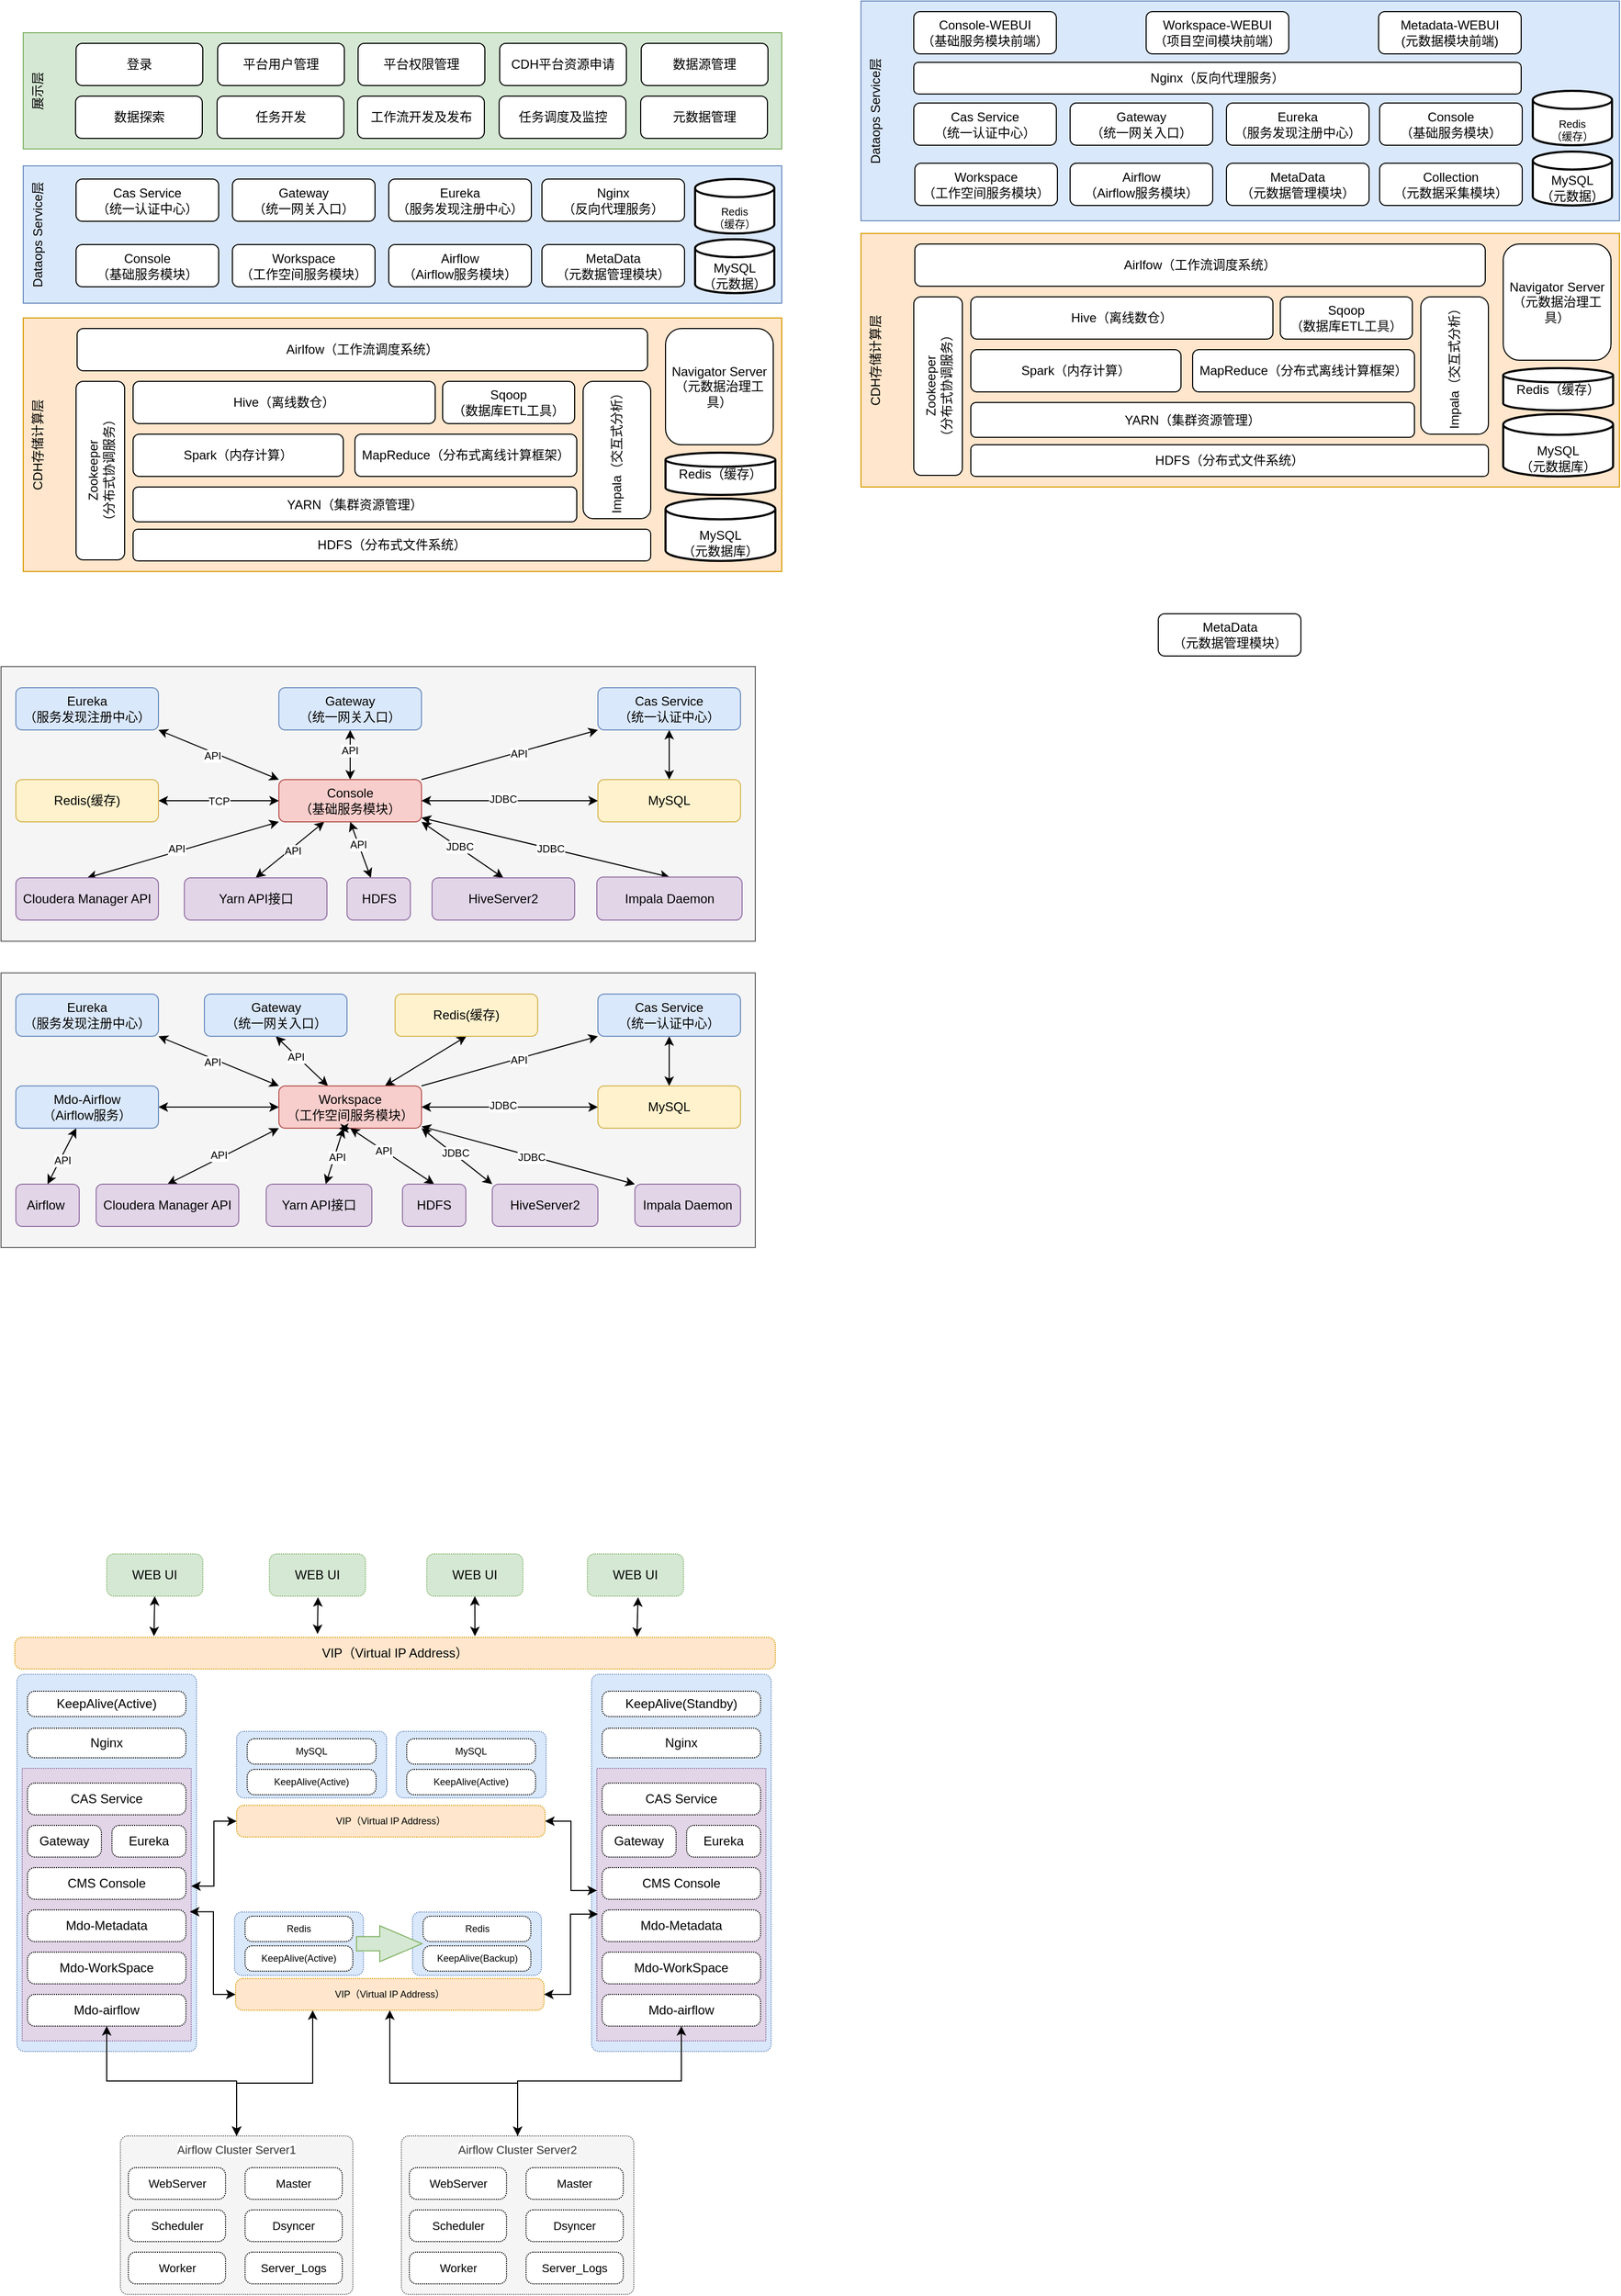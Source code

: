 <mxfile version="20.0.4" type="github">
  <diagram id="oWH_SK-iqgNCPnG6fPYH" name="Page-1">
    <mxGraphModel dx="1236" dy="1955" grid="1" gridSize="10" guides="1" tooltips="1" connect="1" arrows="1" fold="1" page="1" pageScale="1" pageWidth="827" pageHeight="1169" math="0" shadow="0">
      <root>
        <mxCell id="0" />
        <mxCell id="1" parent="0" />
        <mxCell id="x_IECBm6aQpzs8IEv9Kb-131" value="" style="rounded=0;whiteSpace=wrap;html=1;align=center;horizontal=0;verticalAlign=top;fillColor=#f5f5f5;strokeColor=#666666;fontColor=#333333;" vertex="1" parent="1">
          <mxGeometry x="66" y="-440" width="714" height="260" as="geometry" />
        </mxCell>
        <mxCell id="vZHb_LdkEPTU56aYvnZh-6" value="WEB UI" style="rounded=1;whiteSpace=wrap;html=1;absoluteArcSize=1;arcSize=14;strokeWidth=1;dashed=1;fillColor=#d5e8d4;dashPattern=1 1;strokeColor=#82b366;" parent="1" vertex="1">
          <mxGeometry x="166" y="400" width="91" height="40" as="geometry" />
        </mxCell>
        <mxCell id="vZHb_LdkEPTU56aYvnZh-9" value="VIP（Virtual IP Address）" style="rounded=1;whiteSpace=wrap;html=1;absoluteArcSize=1;arcSize=14;strokeWidth=1;dashed=1;dashPattern=1 1;fillColor=#ffe6cc;strokeColor=#d79b00;" parent="1" vertex="1">
          <mxGeometry x="79" y="479" width="720" height="30" as="geometry" />
        </mxCell>
        <mxCell id="vZHb_LdkEPTU56aYvnZh-14" value="WEB UI" style="rounded=1;whiteSpace=wrap;html=1;absoluteArcSize=1;arcSize=14;strokeWidth=1;dashed=1;fillColor=#d5e8d4;dashPattern=1 1;strokeColor=#82b366;" parent="1" vertex="1">
          <mxGeometry x="320" y="400" width="91" height="40" as="geometry" />
        </mxCell>
        <mxCell id="vZHb_LdkEPTU56aYvnZh-15" value="WEB UI" style="rounded=1;whiteSpace=wrap;html=1;absoluteArcSize=1;arcSize=14;strokeWidth=1;dashed=1;fillColor=#d5e8d4;dashPattern=1 1;strokeColor=#82b366;" parent="1" vertex="1">
          <mxGeometry x="621" y="400" width="91" height="40" as="geometry" />
        </mxCell>
        <mxCell id="vZHb_LdkEPTU56aYvnZh-17" value="" style="rounded=1;whiteSpace=wrap;html=1;absoluteArcSize=1;arcSize=14;strokeWidth=1;dashed=1;dashPattern=1 1;fillColor=#dae8fc;strokeColor=#6c8ebf;" parent="1" vertex="1">
          <mxGeometry x="81" y="514" width="170" height="357" as="geometry" />
        </mxCell>
        <mxCell id="vZHb_LdkEPTU56aYvnZh-19" value="KeepAlive(Active)" style="rounded=1;whiteSpace=wrap;html=1;absoluteArcSize=1;arcSize=14;strokeWidth=1;dashed=1;dashPattern=1 1;fillColor=default;gradientColor=none;" parent="1" vertex="1">
          <mxGeometry x="91" y="530" width="150" height="24" as="geometry" />
        </mxCell>
        <mxCell id="vZHb_LdkEPTU56aYvnZh-21" value="Nginx" style="rounded=1;whiteSpace=wrap;html=1;absoluteArcSize=1;arcSize=14;strokeWidth=1;dashed=1;dashPattern=1 1;fillColor=default;gradientColor=none;" parent="1" vertex="1">
          <mxGeometry x="91" y="565" width="150" height="28" as="geometry" />
        </mxCell>
        <mxCell id="vZHb_LdkEPTU56aYvnZh-37" value="WEB UI" style="rounded=1;whiteSpace=wrap;html=1;absoluteArcSize=1;arcSize=14;strokeWidth=1;dashed=1;fillColor=#d5e8d4;dashPattern=1 1;strokeColor=#82b366;" parent="1" vertex="1">
          <mxGeometry x="469" y="400" width="91" height="40" as="geometry" />
        </mxCell>
        <mxCell id="vZHb_LdkEPTU56aYvnZh-38" value="" style="rounded=1;whiteSpace=wrap;html=1;absoluteArcSize=1;arcSize=14;strokeWidth=1;dashed=1;dashPattern=1 1;fillColor=#dae8fc;strokeColor=#6c8ebf;" parent="1" vertex="1">
          <mxGeometry x="625" y="514" width="170" height="357" as="geometry" />
        </mxCell>
        <mxCell id="vZHb_LdkEPTU56aYvnZh-39" value="KeepAlive(Standby)" style="rounded=1;whiteSpace=wrap;html=1;absoluteArcSize=1;arcSize=14;strokeWidth=1;dashed=1;dashPattern=1 1;fillColor=default;gradientColor=none;" parent="1" vertex="1">
          <mxGeometry x="635" y="530" width="150" height="24" as="geometry" />
        </mxCell>
        <mxCell id="vZHb_LdkEPTU56aYvnZh-40" value="Nginx" style="rounded=1;whiteSpace=wrap;html=1;absoluteArcSize=1;arcSize=14;strokeWidth=1;dashed=1;dashPattern=1 1;fillColor=default;gradientColor=none;" parent="1" vertex="1">
          <mxGeometry x="635" y="565" width="150" height="28" as="geometry" />
        </mxCell>
        <mxCell id="vZHb_LdkEPTU56aYvnZh-51" value="" style="endArrow=classic;startArrow=classic;html=1;rounded=0;exitX=0.605;exitY=-0.037;exitDx=0;exitDy=0;exitPerimeter=0;entryX=0.5;entryY=1;entryDx=0;entryDy=0;" parent="1" source="vZHb_LdkEPTU56aYvnZh-9" target="vZHb_LdkEPTU56aYvnZh-37" edge="1">
          <mxGeometry width="50" height="50" relative="1" as="geometry">
            <mxPoint x="504.16" y="461" as="sourcePoint" />
            <mxPoint x="509" y="431" as="targetPoint" />
          </mxGeometry>
        </mxCell>
        <mxCell id="vZHb_LdkEPTU56aYvnZh-52" value="" style="endArrow=classic;startArrow=classic;html=1;rounded=0;exitX=0.183;exitY=-0.037;exitDx=0;exitDy=0;exitPerimeter=0;entryX=0.5;entryY=1;entryDx=0;entryDy=0;" parent="1" source="vZHb_LdkEPTU56aYvnZh-9" target="vZHb_LdkEPTU56aYvnZh-6" edge="1">
          <mxGeometry width="50" height="50" relative="1" as="geometry">
            <mxPoint x="243.66" y="452" as="sourcePoint" />
            <mxPoint x="243.66" y="412" as="targetPoint" />
          </mxGeometry>
        </mxCell>
        <mxCell id="vZHb_LdkEPTU56aYvnZh-53" value="" style="endArrow=classic;startArrow=classic;html=1;rounded=0;exitX=0.398;exitY=-0.106;exitDx=0;exitDy=0;exitPerimeter=0;" parent="1" source="vZHb_LdkEPTU56aYvnZh-9" edge="1">
          <mxGeometry width="50" height="50" relative="1" as="geometry">
            <mxPoint x="366" y="451" as="sourcePoint" />
            <mxPoint x="366" y="441" as="targetPoint" />
          </mxGeometry>
        </mxCell>
        <mxCell id="vZHb_LdkEPTU56aYvnZh-55" value="" style="endArrow=classic;startArrow=classic;html=1;rounded=0;exitX=0.818;exitY=-0.014;exitDx=0;exitDy=0;exitPerimeter=0;" parent="1" source="vZHb_LdkEPTU56aYvnZh-9" edge="1">
          <mxGeometry width="50" height="50" relative="1" as="geometry">
            <mxPoint x="633.66" y="477" as="sourcePoint" />
            <mxPoint x="669" y="441" as="targetPoint" />
          </mxGeometry>
        </mxCell>
        <mxCell id="vZHb_LdkEPTU56aYvnZh-56" value="" style="rounded=1;whiteSpace=wrap;html=1;absoluteArcSize=1;arcSize=14;strokeWidth=1;dashed=1;dashPattern=1 1;fillColor=#dae8fc;strokeColor=#6c8ebf;fontSize=9;" parent="1" vertex="1">
          <mxGeometry x="287" y="739" width="122" height="60" as="geometry" />
        </mxCell>
        <mxCell id="vZHb_LdkEPTU56aYvnZh-57" value="KeepAlive(Active)" style="rounded=1;whiteSpace=wrap;html=1;absoluteArcSize=1;arcSize=14;strokeWidth=1;dashed=1;dashPattern=1 1;fillColor=default;gradientColor=none;fontSize=9;" parent="1" vertex="1">
          <mxGeometry x="297" y="771" width="102" height="24" as="geometry" />
        </mxCell>
        <mxCell id="vZHb_LdkEPTU56aYvnZh-58" value="Redis" style="rounded=1;whiteSpace=wrap;html=1;absoluteArcSize=1;arcSize=14;strokeWidth=1;dashed=1;dashPattern=1 1;fillColor=default;gradientColor=none;fontSize=9;" parent="1" vertex="1">
          <mxGeometry x="297" y="743" width="102" height="24" as="geometry" />
        </mxCell>
        <mxCell id="vZHb_LdkEPTU56aYvnZh-64" value="VIP（Virtual IP Address）" style="rounded=1;whiteSpace=wrap;html=1;absoluteArcSize=1;arcSize=14;strokeWidth=1;dashed=1;dashPattern=1 1;fillColor=#ffe6cc;strokeColor=#d79b00;fontSize=9;" parent="1" vertex="1">
          <mxGeometry x="288" y="802" width="292" height="30" as="geometry" />
        </mxCell>
        <mxCell id="vZHb_LdkEPTU56aYvnZh-65" value="" style="rounded=1;whiteSpace=wrap;html=1;absoluteArcSize=1;arcSize=14;strokeWidth=1;dashed=1;dashPattern=1 1;fillColor=#dae8fc;strokeColor=#6c8ebf;fontSize=9;" parent="1" vertex="1">
          <mxGeometry x="289" y="568" width="142" height="63" as="geometry" />
        </mxCell>
        <mxCell id="vZHb_LdkEPTU56aYvnZh-66" value="KeepAlive(Active)" style="rounded=1;whiteSpace=wrap;html=1;absoluteArcSize=1;arcSize=14;strokeWidth=1;dashed=1;dashPattern=1 1;fillColor=default;gradientColor=none;fontSize=9;" parent="1" vertex="1">
          <mxGeometry x="299" y="604" width="122" height="24" as="geometry" />
        </mxCell>
        <mxCell id="vZHb_LdkEPTU56aYvnZh-67" value="MySQL" style="rounded=1;whiteSpace=wrap;html=1;absoluteArcSize=1;arcSize=14;strokeWidth=1;dashed=1;dashPattern=1 1;fillColor=default;gradientColor=none;fontSize=9;" parent="1" vertex="1">
          <mxGeometry x="299" y="575" width="122" height="24" as="geometry" />
        </mxCell>
        <mxCell id="vZHb_LdkEPTU56aYvnZh-71" value="VIP（Virtual IP Address）" style="rounded=1;whiteSpace=wrap;html=1;absoluteArcSize=1;arcSize=14;strokeWidth=1;dashed=1;dashPattern=1 1;fillColor=#ffe6cc;strokeColor=#d79b00;fontSize=9;" parent="1" vertex="1">
          <mxGeometry x="289" y="638" width="292" height="30" as="geometry" />
        </mxCell>
        <mxCell id="vZHb_LdkEPTU56aYvnZh-73" value="" style="verticalLabelPosition=bottom;verticalAlign=top;html=1;shape=mxgraph.basic.rect;fillColor2=none;strokeWidth=1;size=20;indent=5;dashed=1;dashPattern=1 1;labelBackgroundColor=#ffffff;fontSize=11;fillColor=#e1d5e7;shadow=0;strokeColor=#9673a6;" parent="1" vertex="1">
          <mxGeometry x="86" y="603" width="160" height="258" as="geometry" />
        </mxCell>
        <mxCell id="vZHb_LdkEPTU56aYvnZh-27" value="Gateway" style="rounded=1;whiteSpace=wrap;html=1;absoluteArcSize=1;arcSize=14;strokeWidth=1;dashed=1;dashPattern=1 1;fillColor=default;gradientColor=none;" parent="1" vertex="1">
          <mxGeometry x="91" y="657" width="70" height="30" as="geometry" />
        </mxCell>
        <mxCell id="vZHb_LdkEPTU56aYvnZh-28" value="Eureka" style="rounded=1;whiteSpace=wrap;html=1;absoluteArcSize=1;arcSize=14;strokeWidth=1;dashed=1;dashPattern=1 1;fillColor=default;gradientColor=none;" parent="1" vertex="1">
          <mxGeometry x="171" y="657" width="70" height="30" as="geometry" />
        </mxCell>
        <mxCell id="vZHb_LdkEPTU56aYvnZh-31" value="CAS Service" style="rounded=1;whiteSpace=wrap;html=1;absoluteArcSize=1;arcSize=14;strokeWidth=1;dashed=1;dashPattern=1 1;fillColor=default;gradientColor=none;" parent="1" vertex="1">
          <mxGeometry x="91" y="617" width="150" height="30" as="geometry" />
        </mxCell>
        <mxCell id="vZHb_LdkEPTU56aYvnZh-33" value="CMS Console" style="rounded=1;whiteSpace=wrap;html=1;absoluteArcSize=1;arcSize=14;strokeWidth=1;dashed=1;dashPattern=1 1;fillColor=default;gradientColor=none;" parent="1" vertex="1">
          <mxGeometry x="91" y="697" width="150" height="30" as="geometry" />
        </mxCell>
        <mxCell id="vZHb_LdkEPTU56aYvnZh-34" value="Mdo-airflow" style="rounded=1;whiteSpace=wrap;html=1;absoluteArcSize=1;arcSize=14;strokeWidth=1;dashed=1;dashPattern=1 1;fillColor=default;gradientColor=none;" parent="1" vertex="1">
          <mxGeometry x="91" y="817" width="150" height="30" as="geometry" />
        </mxCell>
        <mxCell id="vZHb_LdkEPTU56aYvnZh-35" value="Mdo-WorkSpace" style="rounded=1;whiteSpace=wrap;html=1;absoluteArcSize=1;arcSize=14;strokeWidth=1;dashed=1;dashPattern=1 1;fillColor=default;gradientColor=none;" parent="1" vertex="1">
          <mxGeometry x="91" y="777" width="150" height="30" as="geometry" />
        </mxCell>
        <mxCell id="vZHb_LdkEPTU56aYvnZh-36" value="Mdo-Metadata" style="rounded=1;whiteSpace=wrap;html=1;absoluteArcSize=1;arcSize=14;strokeWidth=1;dashed=1;dashPattern=1 1;fillColor=default;gradientColor=none;" parent="1" vertex="1">
          <mxGeometry x="91" y="737" width="150" height="30" as="geometry" />
        </mxCell>
        <mxCell id="vZHb_LdkEPTU56aYvnZh-74" value="" style="verticalLabelPosition=bottom;verticalAlign=top;html=1;shape=mxgraph.basic.rect;fillColor2=none;strokeWidth=1;size=20;indent=5;dashed=1;dashPattern=1 1;labelBackgroundColor=#ffffff;fontSize=11;fillColor=#e1d5e7;shadow=0;strokeColor=#9673a6;" parent="1" vertex="1">
          <mxGeometry x="630" y="603" width="160" height="258" as="geometry" />
        </mxCell>
        <mxCell id="vZHb_LdkEPTU56aYvnZh-75" value="Gateway" style="rounded=1;whiteSpace=wrap;html=1;absoluteArcSize=1;arcSize=14;strokeWidth=1;dashed=1;dashPattern=1 1;fillColor=default;gradientColor=none;" parent="1" vertex="1">
          <mxGeometry x="635" y="657" width="70" height="30" as="geometry" />
        </mxCell>
        <mxCell id="vZHb_LdkEPTU56aYvnZh-76" value="Eureka" style="rounded=1;whiteSpace=wrap;html=1;absoluteArcSize=1;arcSize=14;strokeWidth=1;dashed=1;dashPattern=1 1;fillColor=default;gradientColor=none;" parent="1" vertex="1">
          <mxGeometry x="715" y="657" width="70" height="30" as="geometry" />
        </mxCell>
        <mxCell id="vZHb_LdkEPTU56aYvnZh-77" value="CAS Service" style="rounded=1;whiteSpace=wrap;html=1;absoluteArcSize=1;arcSize=14;strokeWidth=1;dashed=1;dashPattern=1 1;fillColor=default;gradientColor=none;" parent="1" vertex="1">
          <mxGeometry x="635" y="617" width="150" height="30" as="geometry" />
        </mxCell>
        <mxCell id="vZHb_LdkEPTU56aYvnZh-78" value="CMS Console" style="rounded=1;whiteSpace=wrap;html=1;absoluteArcSize=1;arcSize=14;strokeWidth=1;dashed=1;dashPattern=1 1;fillColor=default;gradientColor=none;" parent="1" vertex="1">
          <mxGeometry x="635" y="697" width="150" height="30" as="geometry" />
        </mxCell>
        <mxCell id="vZHb_LdkEPTU56aYvnZh-79" value="Mdo-airflow" style="rounded=1;whiteSpace=wrap;html=1;absoluteArcSize=1;arcSize=14;strokeWidth=1;dashed=1;dashPattern=1 1;fillColor=default;gradientColor=none;" parent="1" vertex="1">
          <mxGeometry x="635" y="817" width="150" height="30" as="geometry" />
        </mxCell>
        <mxCell id="vZHb_LdkEPTU56aYvnZh-80" value="Mdo-WorkSpace" style="rounded=1;whiteSpace=wrap;html=1;absoluteArcSize=1;arcSize=14;strokeWidth=1;dashed=1;dashPattern=1 1;fillColor=default;gradientColor=none;" parent="1" vertex="1">
          <mxGeometry x="635" y="777" width="150" height="30" as="geometry" />
        </mxCell>
        <mxCell id="vZHb_LdkEPTU56aYvnZh-81" value="Mdo-Metadata" style="rounded=1;whiteSpace=wrap;html=1;absoluteArcSize=1;arcSize=14;strokeWidth=1;dashed=1;dashPattern=1 1;fillColor=default;gradientColor=none;" parent="1" vertex="1">
          <mxGeometry x="635" y="737" width="150" height="30" as="geometry" />
        </mxCell>
        <mxCell id="vZHb_LdkEPTU56aYvnZh-83" value="" style="endArrow=classic;startArrow=classic;html=1;rounded=0;fontSize=11;entryX=0;entryY=0.5;entryDx=0;entryDy=0;exitX=1;exitY=0.432;exitDx=0;exitDy=0;exitPerimeter=0;edgeStyle=orthogonalEdgeStyle;" parent="1" source="vZHb_LdkEPTU56aYvnZh-73" target="vZHb_LdkEPTU56aYvnZh-71" edge="1">
          <mxGeometry width="50" height="50" relative="1" as="geometry">
            <mxPoint x="369" y="801" as="sourcePoint" />
            <mxPoint x="419" y="751" as="targetPoint" />
          </mxGeometry>
        </mxCell>
        <mxCell id="vZHb_LdkEPTU56aYvnZh-84" value="" style="endArrow=classic;startArrow=classic;html=1;rounded=0;fontSize=11;entryX=1;entryY=0.5;entryDx=0;entryDy=0;exitX=0.001;exitY=0.448;exitDx=0;exitDy=0;exitPerimeter=0;edgeStyle=orthogonalEdgeStyle;" parent="1" source="vZHb_LdkEPTU56aYvnZh-74" target="vZHb_LdkEPTU56aYvnZh-71" edge="1">
          <mxGeometry width="50" height="50" relative="1" as="geometry">
            <mxPoint x="256" y="724.456" as="sourcePoint" />
            <mxPoint x="299" y="626" as="targetPoint" />
          </mxGeometry>
        </mxCell>
        <mxCell id="vZHb_LdkEPTU56aYvnZh-86" value="" style="rounded=1;whiteSpace=wrap;html=1;absoluteArcSize=1;arcSize=14;strokeWidth=1;dashed=1;dashPattern=1 1;fillColor=#dae8fc;strokeColor=#6c8ebf;fontSize=9;" parent="1" vertex="1">
          <mxGeometry x="440" y="568" width="142" height="63" as="geometry" />
        </mxCell>
        <mxCell id="vZHb_LdkEPTU56aYvnZh-87" value="KeepAlive(Active)" style="rounded=1;whiteSpace=wrap;html=1;absoluteArcSize=1;arcSize=14;strokeWidth=1;dashed=1;dashPattern=1 1;fillColor=default;gradientColor=none;fontSize=9;" parent="1" vertex="1">
          <mxGeometry x="450" y="604" width="122" height="24" as="geometry" />
        </mxCell>
        <mxCell id="vZHb_LdkEPTU56aYvnZh-88" value="MySQL" style="rounded=1;whiteSpace=wrap;html=1;absoluteArcSize=1;arcSize=14;strokeWidth=1;dashed=1;dashPattern=1 1;fillColor=default;gradientColor=none;fontSize=9;" parent="1" vertex="1">
          <mxGeometry x="450" y="575" width="122" height="24" as="geometry" />
        </mxCell>
        <mxCell id="vZHb_LdkEPTU56aYvnZh-89" value="" style="endArrow=classic;startArrow=classic;html=1;rounded=0;fontSize=11;exitX=0.992;exitY=0.526;exitDx=0;exitDy=0;exitPerimeter=0;entryX=0;entryY=0.5;entryDx=0;entryDy=0;edgeStyle=orthogonalEdgeStyle;" parent="1" source="vZHb_LdkEPTU56aYvnZh-73" target="vZHb_LdkEPTU56aYvnZh-64" edge="1">
          <mxGeometry width="50" height="50" relative="1" as="geometry">
            <mxPoint x="359" y="861" as="sourcePoint" />
            <mxPoint x="409" y="811" as="targetPoint" />
          </mxGeometry>
        </mxCell>
        <mxCell id="vZHb_LdkEPTU56aYvnZh-90" value="" style="endArrow=classic;startArrow=classic;html=1;rounded=0;fontSize=11;exitX=0.006;exitY=0.535;exitDx=0;exitDy=0;exitPerimeter=0;entryX=1;entryY=0.5;entryDx=0;entryDy=0;edgeStyle=orthogonalEdgeStyle;" parent="1" source="vZHb_LdkEPTU56aYvnZh-74" target="vZHb_LdkEPTU56aYvnZh-64" edge="1">
          <mxGeometry width="50" height="50" relative="1" as="geometry">
            <mxPoint x="409" y="736.998" as="sourcePoint" />
            <mxPoint x="525.78" y="889.29" as="targetPoint" />
          </mxGeometry>
        </mxCell>
        <mxCell id="vZHb_LdkEPTU56aYvnZh-99" value="Airflow Cluster Server1" style="rounded=1;whiteSpace=wrap;html=1;absoluteArcSize=1;arcSize=14;strokeWidth=1;shadow=0;dashed=1;dashPattern=1 1;labelBackgroundColor=#ffffff;fontSize=11;fillColor=#f5f5f5;verticalAlign=top;strokeColor=#666666;fontColor=#333333;" parent="1" vertex="1">
          <mxGeometry x="179" y="951" width="220" height="150" as="geometry" />
        </mxCell>
        <mxCell id="vZHb_LdkEPTU56aYvnZh-101" value="&lt;span style=&quot;font-size: 11px;&quot;&gt;WebServer&lt;/span&gt;" style="rounded=1;whiteSpace=wrap;html=1;absoluteArcSize=1;arcSize=14;strokeWidth=1;shadow=0;dashed=1;dashPattern=1 1;labelBackgroundColor=#ffffff;fontSize=11;fillColor=default;gradientColor=none;" parent="1" vertex="1">
          <mxGeometry x="186.5" y="981" width="92" height="30" as="geometry" />
        </mxCell>
        <mxCell id="vZHb_LdkEPTU56aYvnZh-102" value="&lt;span style=&quot;font-size: 11px;&quot;&gt;Master&lt;/span&gt;" style="rounded=1;whiteSpace=wrap;html=1;absoluteArcSize=1;arcSize=14;strokeWidth=1;shadow=0;dashed=1;dashPattern=1 1;labelBackgroundColor=#ffffff;fontSize=11;fillColor=default;gradientColor=none;" parent="1" vertex="1">
          <mxGeometry x="297" y="981" width="92" height="30" as="geometry" />
        </mxCell>
        <mxCell id="vZHb_LdkEPTU56aYvnZh-103" value="&lt;span style=&quot;font-size: 11px;&quot;&gt;Scheduler&lt;/span&gt;" style="rounded=1;whiteSpace=wrap;html=1;absoluteArcSize=1;arcSize=14;strokeWidth=1;shadow=0;dashed=1;dashPattern=1 1;labelBackgroundColor=#ffffff;fontSize=11;fillColor=default;gradientColor=none;" parent="1" vertex="1">
          <mxGeometry x="186.5" y="1021" width="92" height="30" as="geometry" />
        </mxCell>
        <mxCell id="vZHb_LdkEPTU56aYvnZh-104" value="Dsyncer" style="rounded=1;whiteSpace=wrap;html=1;absoluteArcSize=1;arcSize=14;strokeWidth=1;shadow=0;dashed=1;dashPattern=1 1;labelBackgroundColor=#ffffff;fontSize=11;fillColor=default;gradientColor=none;" parent="1" vertex="1">
          <mxGeometry x="297" y="1021" width="92" height="30" as="geometry" />
        </mxCell>
        <mxCell id="vZHb_LdkEPTU56aYvnZh-105" value="&lt;span style=&quot;font-size: 11px;&quot;&gt;Worker&lt;/span&gt;" style="rounded=1;whiteSpace=wrap;html=1;absoluteArcSize=1;arcSize=14;strokeWidth=1;shadow=0;dashed=1;dashPattern=1 1;labelBackgroundColor=#ffffff;fontSize=11;fillColor=default;gradientColor=none;" parent="1" vertex="1">
          <mxGeometry x="186.5" y="1061" width="92" height="30" as="geometry" />
        </mxCell>
        <mxCell id="vZHb_LdkEPTU56aYvnZh-106" value="&lt;span style=&quot;font-size: 11px;&quot;&gt;Server_Logs&lt;/span&gt;" style="rounded=1;whiteSpace=wrap;html=1;absoluteArcSize=1;arcSize=14;strokeWidth=1;shadow=0;dashed=1;dashPattern=1 1;labelBackgroundColor=#ffffff;fontSize=11;fillColor=default;gradientColor=none;" parent="1" vertex="1">
          <mxGeometry x="297" y="1061" width="92" height="30" as="geometry" />
        </mxCell>
        <mxCell id="vZHb_LdkEPTU56aYvnZh-118" value="" style="edgeStyle=orthogonalEdgeStyle;rounded=0;orthogonalLoop=1;jettySize=auto;html=1;fontSize=11;" parent="1" source="vZHb_LdkEPTU56aYvnZh-107" target="vZHb_LdkEPTU56aYvnZh-64" edge="1">
          <mxGeometry relative="1" as="geometry">
            <Array as="points">
              <mxPoint x="555" y="901" />
              <mxPoint x="434" y="901" />
            </Array>
          </mxGeometry>
        </mxCell>
        <mxCell id="vZHb_LdkEPTU56aYvnZh-107" value="Airflow Cluster Server2" style="rounded=1;whiteSpace=wrap;html=1;absoluteArcSize=1;arcSize=14;strokeWidth=1;shadow=0;dashed=1;dashPattern=1 1;labelBackgroundColor=#ffffff;fontSize=11;fillColor=#f5f5f5;verticalAlign=top;strokeColor=#666666;fontColor=#333333;" parent="1" vertex="1">
          <mxGeometry x="445" y="951" width="220" height="150" as="geometry" />
        </mxCell>
        <mxCell id="vZHb_LdkEPTU56aYvnZh-108" value="&lt;span style=&quot;font-size: 11px;&quot;&gt;WebServer&lt;/span&gt;" style="rounded=1;whiteSpace=wrap;html=1;absoluteArcSize=1;arcSize=14;strokeWidth=1;shadow=0;dashed=1;dashPattern=1 1;labelBackgroundColor=#ffffff;fontSize=11;fillColor=default;gradientColor=none;" parent="1" vertex="1">
          <mxGeometry x="452.5" y="981" width="92" height="30" as="geometry" />
        </mxCell>
        <mxCell id="vZHb_LdkEPTU56aYvnZh-109" value="&lt;span style=&quot;font-size: 11px;&quot;&gt;Master&lt;/span&gt;" style="rounded=1;whiteSpace=wrap;html=1;absoluteArcSize=1;arcSize=14;strokeWidth=1;shadow=0;dashed=1;dashPattern=1 1;labelBackgroundColor=#ffffff;fontSize=11;fillColor=default;gradientColor=none;" parent="1" vertex="1">
          <mxGeometry x="563" y="981" width="92" height="30" as="geometry" />
        </mxCell>
        <mxCell id="vZHb_LdkEPTU56aYvnZh-110" value="&lt;span style=&quot;font-size: 11px;&quot;&gt;Scheduler&lt;/span&gt;" style="rounded=1;whiteSpace=wrap;html=1;absoluteArcSize=1;arcSize=14;strokeWidth=1;shadow=0;dashed=1;dashPattern=1 1;labelBackgroundColor=#ffffff;fontSize=11;fillColor=default;gradientColor=none;" parent="1" vertex="1">
          <mxGeometry x="452.5" y="1021" width="92" height="30" as="geometry" />
        </mxCell>
        <mxCell id="vZHb_LdkEPTU56aYvnZh-111" value="Dsyncer" style="rounded=1;whiteSpace=wrap;html=1;absoluteArcSize=1;arcSize=14;strokeWidth=1;shadow=0;dashed=1;dashPattern=1 1;labelBackgroundColor=#ffffff;fontSize=11;fillColor=default;gradientColor=none;" parent="1" vertex="1">
          <mxGeometry x="563" y="1021" width="92" height="30" as="geometry" />
        </mxCell>
        <mxCell id="vZHb_LdkEPTU56aYvnZh-112" value="&lt;span style=&quot;font-size: 11px;&quot;&gt;Worker&lt;/span&gt;" style="rounded=1;whiteSpace=wrap;html=1;absoluteArcSize=1;arcSize=14;strokeWidth=1;shadow=0;dashed=1;dashPattern=1 1;labelBackgroundColor=#ffffff;fontSize=11;fillColor=default;gradientColor=none;" parent="1" vertex="1">
          <mxGeometry x="452.5" y="1061" width="92" height="30" as="geometry" />
        </mxCell>
        <mxCell id="vZHb_LdkEPTU56aYvnZh-113" value="&lt;span style=&quot;font-size: 11px;&quot;&gt;Server_Logs&lt;/span&gt;" style="rounded=1;whiteSpace=wrap;html=1;absoluteArcSize=1;arcSize=14;strokeWidth=1;shadow=0;dashed=1;dashPattern=1 1;labelBackgroundColor=#ffffff;fontSize=11;fillColor=default;gradientColor=none;" parent="1" vertex="1">
          <mxGeometry x="563" y="1061" width="92" height="30" as="geometry" />
        </mxCell>
        <mxCell id="vZHb_LdkEPTU56aYvnZh-114" value="" style="endArrow=classic;startArrow=classic;html=1;rounded=0;fontSize=11;entryX=0.5;entryY=1;entryDx=0;entryDy=0;exitX=0.5;exitY=0;exitDx=0;exitDy=0;edgeStyle=orthogonalEdgeStyle;" parent="1" source="vZHb_LdkEPTU56aYvnZh-99" target="vZHb_LdkEPTU56aYvnZh-34" edge="1">
          <mxGeometry width="50" height="50" relative="1" as="geometry">
            <mxPoint x="389" y="921" as="sourcePoint" />
            <mxPoint x="439" y="871" as="targetPoint" />
          </mxGeometry>
        </mxCell>
        <mxCell id="vZHb_LdkEPTU56aYvnZh-115" value="" style="endArrow=classic;startArrow=classic;html=1;rounded=0;fontSize=11;entryX=0.5;entryY=1;entryDx=0;entryDy=0;exitX=0.5;exitY=0;exitDx=0;exitDy=0;edgeStyle=orthogonalEdgeStyle;" parent="1" source="vZHb_LdkEPTU56aYvnZh-107" target="vZHb_LdkEPTU56aYvnZh-79" edge="1">
          <mxGeometry width="50" height="50" relative="1" as="geometry">
            <mxPoint x="731.5" y="975" as="sourcePoint" />
            <mxPoint x="608.5" y="871" as="targetPoint" />
          </mxGeometry>
        </mxCell>
        <mxCell id="vZHb_LdkEPTU56aYvnZh-116" value="" style="endArrow=classic;startArrow=classic;html=1;rounded=0;fontSize=11;entryX=0.25;entryY=1;entryDx=0;entryDy=0;exitX=0.5;exitY=0;exitDx=0;exitDy=0;edgeStyle=orthogonalEdgeStyle;" parent="1" source="vZHb_LdkEPTU56aYvnZh-99" target="vZHb_LdkEPTU56aYvnZh-64" edge="1">
          <mxGeometry width="50" height="50" relative="1" as="geometry">
            <mxPoint x="389" y="921" as="sourcePoint" />
            <mxPoint x="439" y="871" as="targetPoint" />
            <Array as="points">
              <mxPoint x="289" y="901" />
              <mxPoint x="361" y="901" />
            </Array>
          </mxGeometry>
        </mxCell>
        <mxCell id="x_IECBm6aQpzs8IEv9Kb-11" value="Dataops Service层" style="rounded=0;whiteSpace=wrap;html=1;align=center;horizontal=0;verticalAlign=top;fillColor=#dae8fc;strokeColor=#6c8ebf;" vertex="1" parent="1">
          <mxGeometry x="87" y="-914" width="718" height="130" as="geometry" />
        </mxCell>
        <mxCell id="x_IECBm6aQpzs8IEv9Kb-12" value="CDH存储计算层" style="rounded=0;whiteSpace=wrap;html=1;align=center;horizontal=0;verticalAlign=top;fillColor=#ffe6cc;strokeColor=#d79b00;" vertex="1" parent="1">
          <mxGeometry x="87" y="-770" width="718" height="240" as="geometry" />
        </mxCell>
        <mxCell id="x_IECBm6aQpzs8IEv9Kb-15" value="MySQL&lt;br&gt;（元数据库）" style="strokeWidth=2;html=1;shape=mxgraph.flowchart.database;whiteSpace=wrap;verticalAlign=bottom;" vertex="1" parent="1">
          <mxGeometry x="695" y="-599" width="104" height="59" as="geometry" />
        </mxCell>
        <mxCell id="x_IECBm6aQpzs8IEv9Kb-17" value="展示层" style="rounded=0;whiteSpace=wrap;html=1;align=center;horizontal=0;verticalAlign=top;fillColor=#d5e8d4;strokeColor=#82b366;" vertex="1" parent="1">
          <mxGeometry x="87" y="-1040" width="718" height="110" as="geometry" />
        </mxCell>
        <mxCell id="x_IECBm6aQpzs8IEv9Kb-18" value="MySQL&lt;br&gt;（元数据）" style="strokeWidth=2;html=1;shape=mxgraph.flowchart.database;whiteSpace=wrap;verticalAlign=bottom;" vertex="1" parent="1">
          <mxGeometry x="723" y="-844.5" width="75" height="51" as="geometry" />
        </mxCell>
        <mxCell id="x_IECBm6aQpzs8IEv9Kb-19" value="Redis（缓存）" style="strokeWidth=2;html=1;shape=mxgraph.flowchart.database;whiteSpace=wrap;verticalAlign=middle;" vertex="1" parent="1">
          <mxGeometry x="695" y="-642.5" width="104" height="40" as="geometry" />
        </mxCell>
        <mxCell id="x_IECBm6aQpzs8IEv9Kb-20" value="Gateway&lt;br&gt;（统一网关入口）" style="rounded=1;whiteSpace=wrap;html=1;" vertex="1" parent="1">
          <mxGeometry x="285" y="-901.5" width="135" height="40" as="geometry" />
        </mxCell>
        <mxCell id="x_IECBm6aQpzs8IEv9Kb-28" value="登录" style="rounded=1;whiteSpace=wrap;html=1;" vertex="1" parent="1">
          <mxGeometry x="137" y="-1030" width="120" height="40" as="geometry" />
        </mxCell>
        <mxCell id="x_IECBm6aQpzs8IEv9Kb-29" value="平台用户管理" style="rounded=1;whiteSpace=wrap;html=1;" vertex="1" parent="1">
          <mxGeometry x="271" y="-1030" width="120" height="40" as="geometry" />
        </mxCell>
        <mxCell id="x_IECBm6aQpzs8IEv9Kb-32" value="HDFS（分布式文件系统）" style="rounded=1;whiteSpace=wrap;html=1;" vertex="1" parent="1">
          <mxGeometry x="191" y="-570" width="490" height="30" as="geometry" />
        </mxCell>
        <mxCell id="x_IECBm6aQpzs8IEv9Kb-35" value="Airlfow（工作流调度系统）" style="rounded=1;whiteSpace=wrap;html=1;" vertex="1" parent="1">
          <mxGeometry x="138" y="-760" width="540" height="40" as="geometry" />
        </mxCell>
        <mxCell id="x_IECBm6aQpzs8IEv9Kb-37" value="YARN（集群资源管理）" style="rounded=1;whiteSpace=wrap;html=1;" vertex="1" parent="1">
          <mxGeometry x="191" y="-610" width="420" height="33" as="geometry" />
        </mxCell>
        <mxCell id="x_IECBm6aQpzs8IEv9Kb-38" value="MapReduce（分布式离线计算框架）" style="rounded=1;whiteSpace=wrap;html=1;" vertex="1" parent="1">
          <mxGeometry x="401" y="-660" width="210" height="40" as="geometry" />
        </mxCell>
        <mxCell id="x_IECBm6aQpzs8IEv9Kb-39" value="Hive（离线数仓）" style="rounded=1;whiteSpace=wrap;html=1;" vertex="1" parent="1">
          <mxGeometry x="191" y="-710" width="286" height="40" as="geometry" />
        </mxCell>
        <mxCell id="x_IECBm6aQpzs8IEv9Kb-40" value="Spark（内存计算）" style="rounded=1;whiteSpace=wrap;html=1;" vertex="1" parent="1">
          <mxGeometry x="191" y="-660" width="199" height="40" as="geometry" />
        </mxCell>
        <mxCell id="x_IECBm6aQpzs8IEv9Kb-41" value="Impala（交互式分析）" style="rounded=1;whiteSpace=wrap;html=1;horizontal=0;" vertex="1" parent="1">
          <mxGeometry x="617" y="-710" width="64" height="130" as="geometry" />
        </mxCell>
        <mxCell id="x_IECBm6aQpzs8IEv9Kb-42" value="Zookeeper&lt;br&gt;（分布式协调服务）" style="rounded=1;whiteSpace=wrap;html=1;horizontal=0;" vertex="1" parent="1">
          <mxGeometry x="137" y="-710" width="46" height="169" as="geometry" />
        </mxCell>
        <mxCell id="x_IECBm6aQpzs8IEv9Kb-43" value="Sqoop&lt;br&gt;（数据库ETL工具）" style="rounded=1;whiteSpace=wrap;html=1;" vertex="1" parent="1">
          <mxGeometry x="484" y="-710" width="125" height="40" as="geometry" />
        </mxCell>
        <mxCell id="x_IECBm6aQpzs8IEv9Kb-44" value="Navigator Server&lt;br&gt;（元数据治理工具）" style="rounded=1;whiteSpace=wrap;html=1;horizontal=1;" vertex="1" parent="1">
          <mxGeometry x="695" y="-760" width="102" height="110" as="geometry" />
        </mxCell>
        <mxCell id="x_IECBm6aQpzs8IEv9Kb-45" value="Redis&lt;br style=&quot;font-size: 10px;&quot;&gt;（缓存）" style="strokeWidth=2;html=1;shape=mxgraph.flowchart.database;whiteSpace=wrap;fontSize=10;horizontal=1;verticalAlign=bottom;" vertex="1" parent="1">
          <mxGeometry x="723" y="-901.5" width="75" height="51.5" as="geometry" />
        </mxCell>
        <mxCell id="x_IECBm6aQpzs8IEv9Kb-46" value="Eureka&lt;br&gt;（服务发现注册中心）" style="rounded=1;whiteSpace=wrap;html=1;" vertex="1" parent="1">
          <mxGeometry x="433" y="-901.5" width="135" height="40" as="geometry" />
        </mxCell>
        <mxCell id="x_IECBm6aQpzs8IEv9Kb-47" value="Cas Service&lt;br&gt;（统一认证中心）" style="rounded=1;whiteSpace=wrap;html=1;aspect=fixed;" vertex="1" parent="1">
          <mxGeometry x="137" y="-901.5" width="135" height="40" as="geometry" />
        </mxCell>
        <mxCell id="x_IECBm6aQpzs8IEv9Kb-48" value="Console&lt;br&gt;（基础服务模块）" style="rounded=1;whiteSpace=wrap;html=1;" vertex="1" parent="1">
          <mxGeometry x="137" y="-839.5" width="135" height="40" as="geometry" />
        </mxCell>
        <mxCell id="x_IECBm6aQpzs8IEv9Kb-49" value="Workspace&lt;br&gt;（工作空间服务模块）" style="rounded=1;whiteSpace=wrap;html=1;" vertex="1" parent="1">
          <mxGeometry x="285" y="-839.5" width="135" height="40" as="geometry" />
        </mxCell>
        <mxCell id="x_IECBm6aQpzs8IEv9Kb-50" value="Airflow&lt;br&gt;（Airflow服务模块）" style="rounded=1;whiteSpace=wrap;html=1;" vertex="1" parent="1">
          <mxGeometry x="433" y="-839.5" width="135" height="40" as="geometry" />
        </mxCell>
        <mxCell id="x_IECBm6aQpzs8IEv9Kb-53" value="Nginx&lt;br&gt;（反向代理服务）" style="rounded=1;whiteSpace=wrap;html=1;" vertex="1" parent="1">
          <mxGeometry x="578" y="-901.5" width="135" height="40" as="geometry" />
        </mxCell>
        <mxCell id="x_IECBm6aQpzs8IEv9Kb-54" value="MetaData&lt;br&gt;（元数据管理模块）" style="rounded=1;whiteSpace=wrap;html=1;" vertex="1" parent="1">
          <mxGeometry x="578" y="-839.5" width="135" height="40" as="geometry" />
        </mxCell>
        <mxCell id="x_IECBm6aQpzs8IEv9Kb-55" value="CDH平台资源申请" style="rounded=1;whiteSpace=wrap;html=1;" vertex="1" parent="1">
          <mxGeometry x="538" y="-1030" width="120" height="40" as="geometry" />
        </mxCell>
        <mxCell id="x_IECBm6aQpzs8IEv9Kb-56" value="平台权限管理" style="rounded=1;whiteSpace=wrap;html=1;" vertex="1" parent="1">
          <mxGeometry x="404" y="-1030" width="120" height="40" as="geometry" />
        </mxCell>
        <mxCell id="x_IECBm6aQpzs8IEv9Kb-57" value="数据源管理" style="rounded=1;whiteSpace=wrap;html=1;" vertex="1" parent="1">
          <mxGeometry x="672" y="-1030" width="120" height="40" as="geometry" />
        </mxCell>
        <mxCell id="x_IECBm6aQpzs8IEv9Kb-58" value="数据探索" style="rounded=1;whiteSpace=wrap;html=1;" vertex="1" parent="1">
          <mxGeometry x="136.5" y="-980" width="120" height="40" as="geometry" />
        </mxCell>
        <mxCell id="x_IECBm6aQpzs8IEv9Kb-59" value="任务开发" style="rounded=1;whiteSpace=wrap;html=1;" vertex="1" parent="1">
          <mxGeometry x="270.5" y="-980" width="120" height="40" as="geometry" />
        </mxCell>
        <mxCell id="x_IECBm6aQpzs8IEv9Kb-60" value="任务调度及监控" style="rounded=1;whiteSpace=wrap;html=1;" vertex="1" parent="1">
          <mxGeometry x="537.5" y="-980" width="120" height="40" as="geometry" />
        </mxCell>
        <mxCell id="x_IECBm6aQpzs8IEv9Kb-61" value="工作流开发及发布" style="rounded=1;whiteSpace=wrap;html=1;" vertex="1" parent="1">
          <mxGeometry x="403.5" y="-980" width="120" height="40" as="geometry" />
        </mxCell>
        <mxCell id="x_IECBm6aQpzs8IEv9Kb-62" value="元数据管理" style="rounded=1;whiteSpace=wrap;html=1;" vertex="1" parent="1">
          <mxGeometry x="671.5" y="-980" width="120" height="40" as="geometry" />
        </mxCell>
        <mxCell id="x_IECBm6aQpzs8IEv9Kb-87" value="Dataops Service层" style="rounded=0;whiteSpace=wrap;html=1;align=center;horizontal=0;verticalAlign=top;fillColor=#dae8fc;strokeColor=#6c8ebf;" vertex="1" parent="1">
          <mxGeometry x="880" y="-1070" width="718" height="208" as="geometry" />
        </mxCell>
        <mxCell id="x_IECBm6aQpzs8IEv9Kb-88" value="CDH存储计算层" style="rounded=0;whiteSpace=wrap;html=1;align=center;horizontal=0;verticalAlign=top;fillColor=#ffe6cc;strokeColor=#d79b00;" vertex="1" parent="1">
          <mxGeometry x="880" y="-850" width="718" height="240" as="geometry" />
        </mxCell>
        <mxCell id="x_IECBm6aQpzs8IEv9Kb-89" value="MySQL&lt;br&gt;（元数据库）" style="strokeWidth=2;html=1;shape=mxgraph.flowchart.database;whiteSpace=wrap;verticalAlign=bottom;" vertex="1" parent="1">
          <mxGeometry x="1488" y="-679" width="104" height="59" as="geometry" />
        </mxCell>
        <mxCell id="x_IECBm6aQpzs8IEv9Kb-90" value="MySQL&lt;br&gt;（元数据）" style="strokeWidth=2;html=1;shape=mxgraph.flowchart.database;whiteSpace=wrap;verticalAlign=bottom;" vertex="1" parent="1">
          <mxGeometry x="1516" y="-927.5" width="75" height="51" as="geometry" />
        </mxCell>
        <mxCell id="x_IECBm6aQpzs8IEv9Kb-91" value="Redis（缓存）" style="strokeWidth=2;html=1;shape=mxgraph.flowchart.database;whiteSpace=wrap;verticalAlign=middle;" vertex="1" parent="1">
          <mxGeometry x="1488" y="-722.5" width="104" height="40" as="geometry" />
        </mxCell>
        <mxCell id="x_IECBm6aQpzs8IEv9Kb-92" value="Gateway&lt;br&gt;（统一网关入口）" style="rounded=1;whiteSpace=wrap;html=1;" vertex="1" parent="1">
          <mxGeometry x="1078" y="-973.5" width="135" height="40" as="geometry" />
        </mxCell>
        <mxCell id="x_IECBm6aQpzs8IEv9Kb-93" value="HDFS（分布式文件系统）" style="rounded=1;whiteSpace=wrap;html=1;" vertex="1" parent="1">
          <mxGeometry x="984" y="-650" width="490" height="30" as="geometry" />
        </mxCell>
        <mxCell id="x_IECBm6aQpzs8IEv9Kb-94" value="Airlfow（工作流调度系统）" style="rounded=1;whiteSpace=wrap;html=1;" vertex="1" parent="1">
          <mxGeometry x="931" y="-840" width="540" height="40" as="geometry" />
        </mxCell>
        <mxCell id="x_IECBm6aQpzs8IEv9Kb-95" value="YARN（集群资源管理）" style="rounded=1;whiteSpace=wrap;html=1;" vertex="1" parent="1">
          <mxGeometry x="984" y="-690" width="420" height="33" as="geometry" />
        </mxCell>
        <mxCell id="x_IECBm6aQpzs8IEv9Kb-96" value="MapReduce（分布式离线计算框架）" style="rounded=1;whiteSpace=wrap;html=1;" vertex="1" parent="1">
          <mxGeometry x="1194" y="-740" width="210" height="40" as="geometry" />
        </mxCell>
        <mxCell id="x_IECBm6aQpzs8IEv9Kb-97" value="Hive（离线数仓）" style="rounded=1;whiteSpace=wrap;html=1;" vertex="1" parent="1">
          <mxGeometry x="984" y="-790" width="286" height="40" as="geometry" />
        </mxCell>
        <mxCell id="x_IECBm6aQpzs8IEv9Kb-98" value="Spark（内存计算）" style="rounded=1;whiteSpace=wrap;html=1;" vertex="1" parent="1">
          <mxGeometry x="984" y="-740" width="199" height="40" as="geometry" />
        </mxCell>
        <mxCell id="x_IECBm6aQpzs8IEv9Kb-99" value="Impala（交互式分析）" style="rounded=1;whiteSpace=wrap;html=1;horizontal=0;" vertex="1" parent="1">
          <mxGeometry x="1410" y="-790" width="64" height="130" as="geometry" />
        </mxCell>
        <mxCell id="x_IECBm6aQpzs8IEv9Kb-100" value="Zookeeper&lt;br&gt;（分布式协调服务）" style="rounded=1;whiteSpace=wrap;html=1;horizontal=0;" vertex="1" parent="1">
          <mxGeometry x="930" y="-790" width="46" height="169" as="geometry" />
        </mxCell>
        <mxCell id="x_IECBm6aQpzs8IEv9Kb-101" value="Sqoop&lt;br&gt;（数据库ETL工具）" style="rounded=1;whiteSpace=wrap;html=1;" vertex="1" parent="1">
          <mxGeometry x="1277" y="-790" width="125" height="40" as="geometry" />
        </mxCell>
        <mxCell id="x_IECBm6aQpzs8IEv9Kb-102" value="Navigator Server&lt;br&gt;（元数据治理工具）" style="rounded=1;whiteSpace=wrap;html=1;horizontal=1;" vertex="1" parent="1">
          <mxGeometry x="1488" y="-840" width="102" height="110" as="geometry" />
        </mxCell>
        <mxCell id="x_IECBm6aQpzs8IEv9Kb-103" value="Redis&lt;br style=&quot;font-size: 10px;&quot;&gt;（缓存）" style="strokeWidth=2;html=1;shape=mxgraph.flowchart.database;whiteSpace=wrap;fontSize=10;horizontal=1;verticalAlign=bottom;" vertex="1" parent="1">
          <mxGeometry x="1516" y="-985" width="75" height="51.5" as="geometry" />
        </mxCell>
        <mxCell id="x_IECBm6aQpzs8IEv9Kb-104" value="Eureka&lt;br&gt;（服务发现注册中心）" style="rounded=1;whiteSpace=wrap;html=1;" vertex="1" parent="1">
          <mxGeometry x="1226" y="-973.5" width="135" height="40" as="geometry" />
        </mxCell>
        <mxCell id="x_IECBm6aQpzs8IEv9Kb-105" value="Cas Service&lt;br&gt;（统一认证中心）" style="rounded=1;whiteSpace=wrap;html=1;aspect=fixed;" vertex="1" parent="1">
          <mxGeometry x="930" y="-973.5" width="135" height="40" as="geometry" />
        </mxCell>
        <mxCell id="x_IECBm6aQpzs8IEv9Kb-106" value="Console&lt;br&gt;（基础服务模块）" style="rounded=1;whiteSpace=wrap;html=1;" vertex="1" parent="1">
          <mxGeometry x="1371" y="-973.5" width="135" height="40" as="geometry" />
        </mxCell>
        <mxCell id="x_IECBm6aQpzs8IEv9Kb-107" value="Workspace&lt;br&gt;（工作空间服务模块）" style="rounded=1;whiteSpace=wrap;html=1;" vertex="1" parent="1">
          <mxGeometry x="931" y="-916.5" width="135" height="40" as="geometry" />
        </mxCell>
        <mxCell id="x_IECBm6aQpzs8IEv9Kb-108" value="Airflow&lt;br&gt;（Airflow服务模块）" style="rounded=1;whiteSpace=wrap;html=1;" vertex="1" parent="1">
          <mxGeometry x="1078" y="-916.5" width="135" height="40" as="geometry" />
        </mxCell>
        <mxCell id="x_IECBm6aQpzs8IEv9Kb-109" value="Nginx（反向代理服务）" style="rounded=1;whiteSpace=wrap;html=1;" vertex="1" parent="1">
          <mxGeometry x="930" y="-1012" width="575" height="30" as="geometry" />
        </mxCell>
        <mxCell id="x_IECBm6aQpzs8IEv9Kb-110" value="MetaData&lt;br&gt;（元数据管理模块）" style="rounded=1;whiteSpace=wrap;html=1;" vertex="1" parent="1">
          <mxGeometry x="1226" y="-916.5" width="135" height="40" as="geometry" />
        </mxCell>
        <mxCell id="x_IECBm6aQpzs8IEv9Kb-111" value="Collection&lt;br&gt;（元数据采集模块）" style="rounded=1;whiteSpace=wrap;html=1;" vertex="1" parent="1">
          <mxGeometry x="1371" y="-916.5" width="135" height="40" as="geometry" />
        </mxCell>
        <mxCell id="x_IECBm6aQpzs8IEv9Kb-112" value="Console-WEBUI&lt;br&gt;（基础服务模块前端）" style="rounded=1;whiteSpace=wrap;html=1;aspect=fixed;" vertex="1" parent="1">
          <mxGeometry x="930" y="-1060" width="135" height="40" as="geometry" />
        </mxCell>
        <mxCell id="x_IECBm6aQpzs8IEv9Kb-113" value="Workspace-WEBUI&lt;br&gt;（项目空间模块前端）" style="rounded=1;whiteSpace=wrap;html=1;aspect=fixed;" vertex="1" parent="1">
          <mxGeometry x="1150" y="-1060" width="135" height="40" as="geometry" />
        </mxCell>
        <mxCell id="x_IECBm6aQpzs8IEv9Kb-114" value="Metadata-WEBUI&lt;br&gt;(元数据模块前端)" style="rounded=1;whiteSpace=wrap;html=1;aspect=fixed;" vertex="1" parent="1">
          <mxGeometry x="1370" y="-1060" width="135" height="40" as="geometry" />
        </mxCell>
        <mxCell id="x_IECBm6aQpzs8IEv9Kb-115" value="" style="rounded=1;whiteSpace=wrap;html=1;absoluteArcSize=1;arcSize=14;strokeWidth=1;dashed=1;dashPattern=1 1;fillColor=#dae8fc;strokeColor=#6c8ebf;fontSize=9;" vertex="1" parent="1">
          <mxGeometry x="455.5" y="739" width="122" height="60" as="geometry" />
        </mxCell>
        <mxCell id="x_IECBm6aQpzs8IEv9Kb-116" value="KeepAlive(Backup)" style="rounded=1;whiteSpace=wrap;html=1;absoluteArcSize=1;arcSize=14;strokeWidth=1;dashed=1;dashPattern=1 1;fillColor=default;gradientColor=none;fontSize=9;" vertex="1" parent="1">
          <mxGeometry x="465.5" y="771" width="102" height="24" as="geometry" />
        </mxCell>
        <mxCell id="x_IECBm6aQpzs8IEv9Kb-117" value="Redis" style="rounded=1;whiteSpace=wrap;html=1;absoluteArcSize=1;arcSize=14;strokeWidth=1;dashed=1;dashPattern=1 1;fillColor=default;gradientColor=none;fontSize=9;" vertex="1" parent="1">
          <mxGeometry x="465.5" y="743" width="102" height="24" as="geometry" />
        </mxCell>
        <mxCell id="x_IECBm6aQpzs8IEv9Kb-118" value="" style="html=1;shadow=0;dashed=0;align=center;verticalAlign=middle;shape=mxgraph.arrows2.arrow;dy=0.6;dx=40;notch=0;fontSize=10;fillColor=#d5e8d4;strokeColor=#82b366;" vertex="1" parent="1">
          <mxGeometry x="402.5" y="752" width="62" height="34" as="geometry" />
        </mxCell>
        <mxCell id="x_IECBm6aQpzs8IEv9Kb-133" style="edgeStyle=none;rounded=0;orthogonalLoop=1;jettySize=auto;html=1;entryX=0.5;entryY=1;entryDx=0;entryDy=0;fontSize=10;startArrow=classic;startFill=1;" edge="1" parent="1" source="x_IECBm6aQpzs8IEv9Kb-119" target="x_IECBm6aQpzs8IEv9Kb-128">
          <mxGeometry relative="1" as="geometry" />
        </mxCell>
        <mxCell id="x_IECBm6aQpzs8IEv9Kb-147" value="API" style="edgeLabel;html=1;align=center;verticalAlign=middle;resizable=0;points=[];fontSize=10;" vertex="1" connectable="0" parent="x_IECBm6aQpzs8IEv9Kb-133">
          <mxGeometry x="0.22" y="1" relative="1" as="geometry">
            <mxPoint as="offset" />
          </mxGeometry>
        </mxCell>
        <mxCell id="x_IECBm6aQpzs8IEv9Kb-134" style="edgeStyle=none;rounded=0;orthogonalLoop=1;jettySize=auto;html=1;entryX=1;entryY=1;entryDx=0;entryDy=0;fontSize=10;exitX=0;exitY=0;exitDx=0;exitDy=0;startArrow=classic;startFill=1;" edge="1" parent="1" source="x_IECBm6aQpzs8IEv9Kb-119" target="x_IECBm6aQpzs8IEv9Kb-129">
          <mxGeometry relative="1" as="geometry" />
        </mxCell>
        <mxCell id="x_IECBm6aQpzs8IEv9Kb-146" value="API" style="edgeLabel;html=1;align=center;verticalAlign=middle;resizable=0;points=[];fontSize=10;" vertex="1" connectable="0" parent="x_IECBm6aQpzs8IEv9Kb-134">
          <mxGeometry x="0.098" y="3" relative="1" as="geometry">
            <mxPoint as="offset" />
          </mxGeometry>
        </mxCell>
        <mxCell id="x_IECBm6aQpzs8IEv9Kb-137" value="" style="edgeStyle=none;rounded=0;orthogonalLoop=1;jettySize=auto;html=1;fontSize=10;startArrow=classic;startFill=1;endArrow=classic;endFill=1;entryX=0.5;entryY=0;entryDx=0;entryDy=0;" edge="1" parent="1" source="x_IECBm6aQpzs8IEv9Kb-119" target="x_IECBm6aQpzs8IEv9Kb-136">
          <mxGeometry relative="1" as="geometry" />
        </mxCell>
        <mxCell id="x_IECBm6aQpzs8IEv9Kb-150" value="API" style="edgeLabel;html=1;align=center;verticalAlign=middle;resizable=0;points=[];fontSize=10;" vertex="1" connectable="0" parent="x_IECBm6aQpzs8IEv9Kb-137">
          <mxGeometry x="-0.033" y="2" relative="1" as="geometry">
            <mxPoint as="offset" />
          </mxGeometry>
        </mxCell>
        <mxCell id="x_IECBm6aQpzs8IEv9Kb-153" style="edgeStyle=none;rounded=0;orthogonalLoop=1;jettySize=auto;html=1;entryX=0.5;entryY=0;entryDx=0;entryDy=0;fontSize=10;startArrow=classic;startFill=1;endArrow=classic;endFill=1;" edge="1" parent="1" source="x_IECBm6aQpzs8IEv9Kb-119" target="x_IECBm6aQpzs8IEv9Kb-144">
          <mxGeometry relative="1" as="geometry" />
        </mxCell>
        <mxCell id="x_IECBm6aQpzs8IEv9Kb-154" value="JDBC" style="edgeLabel;html=1;align=center;verticalAlign=middle;resizable=0;points=[];fontSize=10;" vertex="1" connectable="0" parent="x_IECBm6aQpzs8IEv9Kb-153">
          <mxGeometry x="0.034" relative="1" as="geometry">
            <mxPoint as="offset" />
          </mxGeometry>
        </mxCell>
        <mxCell id="x_IECBm6aQpzs8IEv9Kb-119" value="Console&lt;br&gt;（基础服务模块）" style="rounded=1;whiteSpace=wrap;html=1;fillColor=#f8cecc;strokeColor=#b85450;" vertex="1" parent="1">
          <mxGeometry x="329" y="-333" width="135" height="40" as="geometry" />
        </mxCell>
        <mxCell id="x_IECBm6aQpzs8IEv9Kb-132" style="edgeStyle=none;rounded=0;orthogonalLoop=1;jettySize=auto;html=1;entryX=1;entryY=0;entryDx=0;entryDy=0;fontSize=10;startArrow=classic;startFill=1;endArrow=none;endFill=0;exitX=0;exitY=1;exitDx=0;exitDy=0;" edge="1" parent="1" source="x_IECBm6aQpzs8IEv9Kb-127" target="x_IECBm6aQpzs8IEv9Kb-119">
          <mxGeometry relative="1" as="geometry" />
        </mxCell>
        <mxCell id="x_IECBm6aQpzs8IEv9Kb-148" value="API" style="edgeLabel;html=1;align=center;verticalAlign=middle;resizable=0;points=[];fontSize=10;" vertex="1" connectable="0" parent="x_IECBm6aQpzs8IEv9Kb-132">
          <mxGeometry x="-0.098" y="1" relative="1" as="geometry">
            <mxPoint as="offset" />
          </mxGeometry>
        </mxCell>
        <mxCell id="x_IECBm6aQpzs8IEv9Kb-158" value="" style="edgeStyle=none;rounded=0;orthogonalLoop=1;jettySize=auto;html=1;fontSize=10;startArrow=classic;startFill=1;endArrow=classic;endFill=1;" edge="1" parent="1" source="x_IECBm6aQpzs8IEv9Kb-127" target="x_IECBm6aQpzs8IEv9Kb-140">
          <mxGeometry relative="1" as="geometry" />
        </mxCell>
        <mxCell id="x_IECBm6aQpzs8IEv9Kb-127" value="Cas Service&lt;br&gt;（统一认证中心）" style="rounded=1;whiteSpace=wrap;html=1;aspect=fixed;fillColor=#dae8fc;strokeColor=#6c8ebf;" vertex="1" parent="1">
          <mxGeometry x="631" y="-420" width="135" height="40" as="geometry" />
        </mxCell>
        <mxCell id="x_IECBm6aQpzs8IEv9Kb-128" value="Gateway&lt;br&gt;（统一网关入口）" style="rounded=1;whiteSpace=wrap;html=1;fillColor=#dae8fc;strokeColor=#6c8ebf;" vertex="1" parent="1">
          <mxGeometry x="329" y="-420" width="135" height="40" as="geometry" />
        </mxCell>
        <mxCell id="x_IECBm6aQpzs8IEv9Kb-129" value="Eureka&lt;br&gt;（服务发现注册中心）" style="rounded=1;whiteSpace=wrap;html=1;fillColor=#dae8fc;strokeColor=#6c8ebf;" vertex="1" parent="1">
          <mxGeometry x="80" y="-420" width="135" height="40" as="geometry" />
        </mxCell>
        <mxCell id="x_IECBm6aQpzs8IEv9Kb-139" value="TCP" style="edgeStyle=none;rounded=0;orthogonalLoop=1;jettySize=auto;html=1;fontSize=10;startArrow=classic;startFill=1;endArrow=classic;endFill=1;" edge="1" parent="1" source="x_IECBm6aQpzs8IEv9Kb-130" target="x_IECBm6aQpzs8IEv9Kb-119">
          <mxGeometry relative="1" as="geometry" />
        </mxCell>
        <mxCell id="x_IECBm6aQpzs8IEv9Kb-130" value="Redis(缓存)" style="rounded=1;whiteSpace=wrap;html=1;aspect=fixed;fillColor=#fff2cc;strokeColor=#d6b656;" vertex="1" parent="1">
          <mxGeometry x="80" y="-333" width="135" height="40" as="geometry" />
        </mxCell>
        <mxCell id="x_IECBm6aQpzs8IEv9Kb-136" value="Yarn API接口" style="rounded=1;whiteSpace=wrap;html=1;aspect=fixed;fillColor=#e1d5e7;strokeColor=#9673a6;" vertex="1" parent="1">
          <mxGeometry x="239.5" y="-240" width="135" height="40" as="geometry" />
        </mxCell>
        <mxCell id="x_IECBm6aQpzs8IEv9Kb-151" style="edgeStyle=none;rounded=0;orthogonalLoop=1;jettySize=auto;html=1;entryX=1;entryY=1;entryDx=0;entryDy=0;fontSize=10;startArrow=classic;startFill=1;endArrow=classic;endFill=1;exitX=0.5;exitY=0;exitDx=0;exitDy=0;" edge="1" parent="1" source="x_IECBm6aQpzs8IEv9Kb-138" target="x_IECBm6aQpzs8IEv9Kb-119">
          <mxGeometry relative="1" as="geometry" />
        </mxCell>
        <mxCell id="x_IECBm6aQpzs8IEv9Kb-152" value="JDBC" style="edgeLabel;html=1;align=center;verticalAlign=middle;resizable=0;points=[];fontSize=10;" vertex="1" connectable="0" parent="x_IECBm6aQpzs8IEv9Kb-151">
          <mxGeometry x="0.094" y="-2" relative="1" as="geometry">
            <mxPoint as="offset" />
          </mxGeometry>
        </mxCell>
        <mxCell id="x_IECBm6aQpzs8IEv9Kb-138" value="HiveServer2" style="rounded=1;whiteSpace=wrap;html=1;aspect=fixed;fillColor=#e1d5e7;strokeColor=#9673a6;" vertex="1" parent="1">
          <mxGeometry x="474" y="-240" width="135" height="40" as="geometry" />
        </mxCell>
        <mxCell id="x_IECBm6aQpzs8IEv9Kb-141" value="" style="edgeStyle=none;rounded=0;orthogonalLoop=1;jettySize=auto;html=1;fontSize=10;startArrow=classic;startFill=1;endArrow=classic;endFill=1;" edge="1" parent="1" source="x_IECBm6aQpzs8IEv9Kb-140" target="x_IECBm6aQpzs8IEv9Kb-119">
          <mxGeometry relative="1" as="geometry" />
        </mxCell>
        <mxCell id="x_IECBm6aQpzs8IEv9Kb-145" value="JDBC" style="edgeLabel;html=1;align=center;verticalAlign=middle;resizable=0;points=[];fontSize=10;" vertex="1" connectable="0" parent="x_IECBm6aQpzs8IEv9Kb-141">
          <mxGeometry x="0.086" y="-2" relative="1" as="geometry">
            <mxPoint as="offset" />
          </mxGeometry>
        </mxCell>
        <mxCell id="x_IECBm6aQpzs8IEv9Kb-140" value="MySQL" style="rounded=1;whiteSpace=wrap;html=1;aspect=fixed;fillColor=#fff2cc;strokeColor=#d6b656;" vertex="1" parent="1">
          <mxGeometry x="631" y="-333" width="135" height="40" as="geometry" />
        </mxCell>
        <mxCell id="x_IECBm6aQpzs8IEv9Kb-143" style="edgeStyle=none;rounded=0;orthogonalLoop=1;jettySize=auto;html=1;entryX=0;entryY=1;entryDx=0;entryDy=0;fontSize=10;startArrow=classic;startFill=1;endArrow=classic;endFill=1;exitX=0.5;exitY=0;exitDx=0;exitDy=0;" edge="1" parent="1" source="x_IECBm6aQpzs8IEv9Kb-142" target="x_IECBm6aQpzs8IEv9Kb-119">
          <mxGeometry relative="1" as="geometry" />
        </mxCell>
        <mxCell id="x_IECBm6aQpzs8IEv9Kb-149" value="API" style="edgeLabel;html=1;align=center;verticalAlign=middle;resizable=0;points=[];fontSize=10;" vertex="1" connectable="0" parent="x_IECBm6aQpzs8IEv9Kb-143">
          <mxGeometry x="-0.076" y="4" relative="1" as="geometry">
            <mxPoint x="1" as="offset" />
          </mxGeometry>
        </mxCell>
        <mxCell id="x_IECBm6aQpzs8IEv9Kb-142" value="Cloudera Manager API" style="rounded=1;whiteSpace=wrap;html=1;aspect=fixed;fillColor=#e1d5e7;strokeColor=#9673a6;" vertex="1" parent="1">
          <mxGeometry x="80" y="-240" width="135" height="40" as="geometry" />
        </mxCell>
        <mxCell id="x_IECBm6aQpzs8IEv9Kb-144" value="Impala Daemon" style="rounded=1;whiteSpace=wrap;html=1;aspect=fixed;fillColor=#e1d5e7;strokeColor=#9673a6;" vertex="1" parent="1">
          <mxGeometry x="630" y="-240.74" width="137.5" height="40.74" as="geometry" />
        </mxCell>
        <mxCell id="x_IECBm6aQpzs8IEv9Kb-156" style="edgeStyle=none;rounded=0;orthogonalLoop=1;jettySize=auto;html=1;entryX=0.5;entryY=1;entryDx=0;entryDy=0;fontSize=10;startArrow=classic;startFill=1;endArrow=classic;endFill=1;" edge="1" parent="1" source="x_IECBm6aQpzs8IEv9Kb-155" target="x_IECBm6aQpzs8IEv9Kb-119">
          <mxGeometry relative="1" as="geometry" />
        </mxCell>
        <mxCell id="x_IECBm6aQpzs8IEv9Kb-157" value="API" style="edgeLabel;html=1;align=center;verticalAlign=middle;resizable=0;points=[];fontSize=10;" vertex="1" connectable="0" parent="x_IECBm6aQpzs8IEv9Kb-156">
          <mxGeometry x="0.216" relative="1" as="geometry">
            <mxPoint as="offset" />
          </mxGeometry>
        </mxCell>
        <mxCell id="x_IECBm6aQpzs8IEv9Kb-155" value="HDFS" style="rounded=1;whiteSpace=wrap;html=1;fillColor=#e1d5e7;strokeColor=#9673a6;" vertex="1" parent="1">
          <mxGeometry x="393.5" y="-240" width="60" height="40" as="geometry" />
        </mxCell>
        <mxCell id="x_IECBm6aQpzs8IEv9Kb-160" value="" style="rounded=0;whiteSpace=wrap;html=1;align=center;horizontal=0;verticalAlign=top;fillColor=#f5f5f5;strokeColor=#666666;fontColor=#333333;" vertex="1" parent="1">
          <mxGeometry x="66" y="-150" width="714" height="260" as="geometry" />
        </mxCell>
        <mxCell id="x_IECBm6aQpzs8IEv9Kb-161" style="edgeStyle=none;rounded=0;orthogonalLoop=1;jettySize=auto;html=1;entryX=0.5;entryY=1;entryDx=0;entryDy=0;fontSize=10;startArrow=classic;startFill=1;" edge="1" parent="1" source="x_IECBm6aQpzs8IEv9Kb-169" target="x_IECBm6aQpzs8IEv9Kb-174">
          <mxGeometry relative="1" as="geometry" />
        </mxCell>
        <mxCell id="x_IECBm6aQpzs8IEv9Kb-162" value="API" style="edgeLabel;html=1;align=center;verticalAlign=middle;resizable=0;points=[];fontSize=10;" vertex="1" connectable="0" parent="x_IECBm6aQpzs8IEv9Kb-161">
          <mxGeometry x="0.22" y="1" relative="1" as="geometry">
            <mxPoint as="offset" />
          </mxGeometry>
        </mxCell>
        <mxCell id="x_IECBm6aQpzs8IEv9Kb-163" style="edgeStyle=none;rounded=0;orthogonalLoop=1;jettySize=auto;html=1;entryX=1;entryY=1;entryDx=0;entryDy=0;fontSize=10;exitX=0;exitY=0;exitDx=0;exitDy=0;startArrow=classic;startFill=1;" edge="1" parent="1" source="x_IECBm6aQpzs8IEv9Kb-169" target="x_IECBm6aQpzs8IEv9Kb-175">
          <mxGeometry relative="1" as="geometry" />
        </mxCell>
        <mxCell id="x_IECBm6aQpzs8IEv9Kb-164" value="API" style="edgeLabel;html=1;align=center;verticalAlign=middle;resizable=0;points=[];fontSize=10;" vertex="1" connectable="0" parent="x_IECBm6aQpzs8IEv9Kb-163">
          <mxGeometry x="0.098" y="3" relative="1" as="geometry">
            <mxPoint as="offset" />
          </mxGeometry>
        </mxCell>
        <mxCell id="x_IECBm6aQpzs8IEv9Kb-165" value="" style="edgeStyle=none;rounded=0;orthogonalLoop=1;jettySize=auto;html=1;fontSize=10;startArrow=classic;startFill=1;endArrow=classic;endFill=1;" edge="1" parent="1" source="x_IECBm6aQpzs8IEv9Kb-169" target="x_IECBm6aQpzs8IEv9Kb-178">
          <mxGeometry relative="1" as="geometry" />
        </mxCell>
        <mxCell id="x_IECBm6aQpzs8IEv9Kb-166" value="API" style="edgeLabel;html=1;align=center;verticalAlign=middle;resizable=0;points=[];fontSize=10;" vertex="1" connectable="0" parent="x_IECBm6aQpzs8IEv9Kb-165">
          <mxGeometry x="-0.033" y="2" relative="1" as="geometry">
            <mxPoint as="offset" />
          </mxGeometry>
        </mxCell>
        <mxCell id="x_IECBm6aQpzs8IEv9Kb-167" style="edgeStyle=none;rounded=0;orthogonalLoop=1;jettySize=auto;html=1;entryX=0;entryY=0;entryDx=0;entryDy=0;fontSize=10;startArrow=classic;startFill=1;endArrow=classic;endFill=1;" edge="1" parent="1" source="x_IECBm6aQpzs8IEv9Kb-169" target="x_IECBm6aQpzs8IEv9Kb-188">
          <mxGeometry relative="1" as="geometry" />
        </mxCell>
        <mxCell id="x_IECBm6aQpzs8IEv9Kb-168" value="JDBC" style="edgeLabel;html=1;align=center;verticalAlign=middle;resizable=0;points=[];fontSize=10;" vertex="1" connectable="0" parent="x_IECBm6aQpzs8IEv9Kb-167">
          <mxGeometry x="0.034" relative="1" as="geometry">
            <mxPoint as="offset" />
          </mxGeometry>
        </mxCell>
        <mxCell id="x_IECBm6aQpzs8IEv9Kb-195" style="edgeStyle=none;rounded=0;orthogonalLoop=1;jettySize=auto;html=1;entryX=0.5;entryY=1;entryDx=0;entryDy=0;fontSize=10;startArrow=classic;startFill=1;endArrow=classic;endFill=1;" edge="1" parent="1" source="x_IECBm6aQpzs8IEv9Kb-169" target="x_IECBm6aQpzs8IEv9Kb-177">
          <mxGeometry relative="1" as="geometry" />
        </mxCell>
        <mxCell id="x_IECBm6aQpzs8IEv9Kb-196" style="edgeStyle=none;rounded=0;orthogonalLoop=1;jettySize=auto;html=1;entryX=1;entryY=0.5;entryDx=0;entryDy=0;fontSize=10;startArrow=classic;startFill=1;endArrow=classic;endFill=1;" edge="1" parent="1" source="x_IECBm6aQpzs8IEv9Kb-169" target="x_IECBm6aQpzs8IEv9Kb-192">
          <mxGeometry relative="1" as="geometry" />
        </mxCell>
        <mxCell id="x_IECBm6aQpzs8IEv9Kb-169" value="Workspace&lt;br&gt;（工作空间服务模块）" style="rounded=1;whiteSpace=wrap;html=1;fillColor=#f8cecc;strokeColor=#b85450;" vertex="1" parent="1">
          <mxGeometry x="329" y="-43" width="135" height="40" as="geometry" />
        </mxCell>
        <mxCell id="x_IECBm6aQpzs8IEv9Kb-170" style="edgeStyle=none;rounded=0;orthogonalLoop=1;jettySize=auto;html=1;entryX=1;entryY=0;entryDx=0;entryDy=0;fontSize=10;startArrow=classic;startFill=1;endArrow=none;endFill=0;exitX=0;exitY=1;exitDx=0;exitDy=0;" edge="1" parent="1" source="x_IECBm6aQpzs8IEv9Kb-173" target="x_IECBm6aQpzs8IEv9Kb-169">
          <mxGeometry relative="1" as="geometry" />
        </mxCell>
        <mxCell id="x_IECBm6aQpzs8IEv9Kb-171" value="API" style="edgeLabel;html=1;align=center;verticalAlign=middle;resizable=0;points=[];fontSize=10;" vertex="1" connectable="0" parent="x_IECBm6aQpzs8IEv9Kb-170">
          <mxGeometry x="-0.098" y="1" relative="1" as="geometry">
            <mxPoint as="offset" />
          </mxGeometry>
        </mxCell>
        <mxCell id="x_IECBm6aQpzs8IEv9Kb-172" value="" style="edgeStyle=none;rounded=0;orthogonalLoop=1;jettySize=auto;html=1;fontSize=10;startArrow=classic;startFill=1;endArrow=classic;endFill=1;" edge="1" parent="1" source="x_IECBm6aQpzs8IEv9Kb-173" target="x_IECBm6aQpzs8IEv9Kb-184">
          <mxGeometry relative="1" as="geometry" />
        </mxCell>
        <mxCell id="x_IECBm6aQpzs8IEv9Kb-173" value="Cas Service&lt;br&gt;（统一认证中心）" style="rounded=1;whiteSpace=wrap;html=1;aspect=fixed;fillColor=#dae8fc;strokeColor=#6c8ebf;" vertex="1" parent="1">
          <mxGeometry x="631" y="-130" width="135" height="40" as="geometry" />
        </mxCell>
        <mxCell id="x_IECBm6aQpzs8IEv9Kb-174" value="Gateway&lt;br&gt;（统一网关入口）" style="rounded=1;whiteSpace=wrap;html=1;fillColor=#dae8fc;strokeColor=#6c8ebf;" vertex="1" parent="1">
          <mxGeometry x="258.5" y="-130" width="135" height="40" as="geometry" />
        </mxCell>
        <mxCell id="x_IECBm6aQpzs8IEv9Kb-175" value="Eureka&lt;br&gt;（服务发现注册中心）" style="rounded=1;whiteSpace=wrap;html=1;fillColor=#dae8fc;strokeColor=#6c8ebf;" vertex="1" parent="1">
          <mxGeometry x="80" y="-130" width="135" height="40" as="geometry" />
        </mxCell>
        <mxCell id="x_IECBm6aQpzs8IEv9Kb-177" value="Redis(缓存)" style="rounded=1;whiteSpace=wrap;html=1;aspect=fixed;fillColor=#fff2cc;strokeColor=#d6b656;" vertex="1" parent="1">
          <mxGeometry x="439" y="-130" width="135" height="40" as="geometry" />
        </mxCell>
        <mxCell id="x_IECBm6aQpzs8IEv9Kb-178" value="Yarn API接口" style="rounded=1;whiteSpace=wrap;html=1;fillColor=#e1d5e7;strokeColor=#9673a6;" vertex="1" parent="1">
          <mxGeometry x="317" y="50" width="100" height="40" as="geometry" />
        </mxCell>
        <mxCell id="x_IECBm6aQpzs8IEv9Kb-179" style="edgeStyle=none;rounded=0;orthogonalLoop=1;jettySize=auto;html=1;entryX=1;entryY=1;entryDx=0;entryDy=0;fontSize=10;startArrow=classic;startFill=1;endArrow=classic;endFill=1;exitX=0;exitY=0;exitDx=0;exitDy=0;" edge="1" parent="1" source="x_IECBm6aQpzs8IEv9Kb-181" target="x_IECBm6aQpzs8IEv9Kb-169">
          <mxGeometry relative="1" as="geometry" />
        </mxCell>
        <mxCell id="x_IECBm6aQpzs8IEv9Kb-180" value="JDBC" style="edgeLabel;html=1;align=center;verticalAlign=middle;resizable=0;points=[];fontSize=10;" vertex="1" connectable="0" parent="x_IECBm6aQpzs8IEv9Kb-179">
          <mxGeometry x="0.094" y="-2" relative="1" as="geometry">
            <mxPoint as="offset" />
          </mxGeometry>
        </mxCell>
        <mxCell id="x_IECBm6aQpzs8IEv9Kb-181" value="HiveServer2" style="rounded=1;whiteSpace=wrap;html=1;fillColor=#e1d5e7;strokeColor=#9673a6;" vertex="1" parent="1">
          <mxGeometry x="531" y="50" width="100" height="40" as="geometry" />
        </mxCell>
        <mxCell id="x_IECBm6aQpzs8IEv9Kb-182" value="" style="edgeStyle=none;rounded=0;orthogonalLoop=1;jettySize=auto;html=1;fontSize=10;startArrow=classic;startFill=1;endArrow=classic;endFill=1;" edge="1" parent="1" source="x_IECBm6aQpzs8IEv9Kb-184" target="x_IECBm6aQpzs8IEv9Kb-169">
          <mxGeometry relative="1" as="geometry" />
        </mxCell>
        <mxCell id="x_IECBm6aQpzs8IEv9Kb-183" value="JDBC" style="edgeLabel;html=1;align=center;verticalAlign=middle;resizable=0;points=[];fontSize=10;" vertex="1" connectable="0" parent="x_IECBm6aQpzs8IEv9Kb-182">
          <mxGeometry x="0.086" y="-2" relative="1" as="geometry">
            <mxPoint as="offset" />
          </mxGeometry>
        </mxCell>
        <mxCell id="x_IECBm6aQpzs8IEv9Kb-184" value="MySQL" style="rounded=1;whiteSpace=wrap;html=1;aspect=fixed;fillColor=#fff2cc;strokeColor=#d6b656;" vertex="1" parent="1">
          <mxGeometry x="631" y="-43" width="135" height="40" as="geometry" />
        </mxCell>
        <mxCell id="x_IECBm6aQpzs8IEv9Kb-185" style="edgeStyle=none;rounded=0;orthogonalLoop=1;jettySize=auto;html=1;entryX=0;entryY=1;entryDx=0;entryDy=0;fontSize=10;startArrow=classic;startFill=1;endArrow=classic;endFill=1;exitX=0.5;exitY=0;exitDx=0;exitDy=0;" edge="1" parent="1" source="x_IECBm6aQpzs8IEv9Kb-187" target="x_IECBm6aQpzs8IEv9Kb-169">
          <mxGeometry relative="1" as="geometry" />
        </mxCell>
        <mxCell id="x_IECBm6aQpzs8IEv9Kb-186" value="API" style="edgeLabel;html=1;align=center;verticalAlign=middle;resizable=0;points=[];fontSize=10;" vertex="1" connectable="0" parent="x_IECBm6aQpzs8IEv9Kb-185">
          <mxGeometry x="-0.076" y="4" relative="1" as="geometry">
            <mxPoint x="1" as="offset" />
          </mxGeometry>
        </mxCell>
        <mxCell id="x_IECBm6aQpzs8IEv9Kb-187" value="Cloudera Manager API" style="rounded=1;whiteSpace=wrap;html=1;aspect=fixed;fillColor=#e1d5e7;strokeColor=#9673a6;" vertex="1" parent="1">
          <mxGeometry x="156" y="50" width="135" height="40" as="geometry" />
        </mxCell>
        <mxCell id="x_IECBm6aQpzs8IEv9Kb-188" value="Impala Daemon" style="rounded=1;whiteSpace=wrap;html=1;fillColor=#e1d5e7;strokeColor=#9673a6;" vertex="1" parent="1">
          <mxGeometry x="666" y="50" width="100" height="40" as="geometry" />
        </mxCell>
        <mxCell id="x_IECBm6aQpzs8IEv9Kb-189" style="edgeStyle=none;rounded=0;orthogonalLoop=1;jettySize=auto;html=1;entryX=0.5;entryY=1;entryDx=0;entryDy=0;fontSize=10;startArrow=classic;startFill=1;endArrow=classic;endFill=1;exitX=0.5;exitY=0;exitDx=0;exitDy=0;" edge="1" parent="1" source="x_IECBm6aQpzs8IEv9Kb-191" target="x_IECBm6aQpzs8IEv9Kb-169">
          <mxGeometry relative="1" as="geometry" />
        </mxCell>
        <mxCell id="x_IECBm6aQpzs8IEv9Kb-190" value="API" style="edgeLabel;html=1;align=center;verticalAlign=middle;resizable=0;points=[];fontSize=10;" vertex="1" connectable="0" parent="x_IECBm6aQpzs8IEv9Kb-189">
          <mxGeometry x="0.216" relative="1" as="geometry">
            <mxPoint as="offset" />
          </mxGeometry>
        </mxCell>
        <mxCell id="x_IECBm6aQpzs8IEv9Kb-191" value="HDFS" style="rounded=1;whiteSpace=wrap;html=1;fillColor=#e1d5e7;strokeColor=#9673a6;" vertex="1" parent="1">
          <mxGeometry x="446" y="50" width="60" height="40" as="geometry" />
        </mxCell>
        <mxCell id="x_IECBm6aQpzs8IEv9Kb-198" style="edgeStyle=none;rounded=0;orthogonalLoop=1;jettySize=auto;html=1;entryX=0.5;entryY=0;entryDx=0;entryDy=0;fontSize=10;startArrow=classic;startFill=1;endArrow=classic;endFill=1;" edge="1" parent="1" source="x_IECBm6aQpzs8IEv9Kb-192" target="x_IECBm6aQpzs8IEv9Kb-197">
          <mxGeometry relative="1" as="geometry" />
        </mxCell>
        <mxCell id="x_IECBm6aQpzs8IEv9Kb-201" value="API" style="edgeLabel;html=1;align=center;verticalAlign=middle;resizable=0;points=[];fontSize=10;" vertex="1" connectable="0" parent="x_IECBm6aQpzs8IEv9Kb-198">
          <mxGeometry x="0.084" y="2" relative="1" as="geometry">
            <mxPoint as="offset" />
          </mxGeometry>
        </mxCell>
        <mxCell id="x_IECBm6aQpzs8IEv9Kb-192" value="Mdo-Airflow&lt;br&gt;（Airflow服务）" style="rounded=1;whiteSpace=wrap;html=1;fillColor=#dae8fc;strokeColor=#6c8ebf;" vertex="1" parent="1">
          <mxGeometry x="80" y="-43" width="135" height="40" as="geometry" />
        </mxCell>
        <mxCell id="x_IECBm6aQpzs8IEv9Kb-197" value="Airflow&amp;nbsp;" style="rounded=1;whiteSpace=wrap;html=1;fillColor=#e1d5e7;strokeColor=#9673a6;" vertex="1" parent="1">
          <mxGeometry x="80" y="50" width="60" height="40" as="geometry" />
        </mxCell>
        <mxCell id="x_IECBm6aQpzs8IEv9Kb-199" style="edgeStyle=none;rounded=0;orthogonalLoop=1;jettySize=auto;html=1;exitX=0.5;exitY=1;exitDx=0;exitDy=0;entryX=0.422;entryY=1.01;entryDx=0;entryDy=0;entryPerimeter=0;fontSize=10;startArrow=classic;startFill=1;endArrow=classic;endFill=1;" edge="1" parent="1" source="x_IECBm6aQpzs8IEv9Kb-169" target="x_IECBm6aQpzs8IEv9Kb-169">
          <mxGeometry relative="1" as="geometry" />
        </mxCell>
        <mxCell id="x_IECBm6aQpzs8IEv9Kb-200" value="MetaData&lt;br&gt;（元数据管理模块）" style="rounded=1;whiteSpace=wrap;html=1;" vertex="1" parent="1">
          <mxGeometry x="1161.5" y="-490" width="135" height="40" as="geometry" />
        </mxCell>
      </root>
    </mxGraphModel>
  </diagram>
</mxfile>
